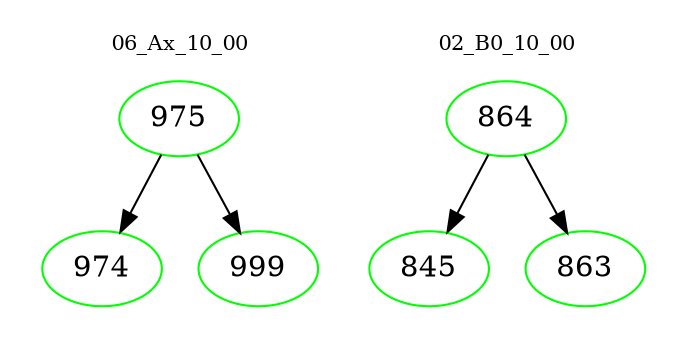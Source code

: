 digraph{
subgraph cluster_0 {
color = white
label = "06_Ax_10_00";
fontsize=10;
T0_975 [label="975", color="green"]
T0_975 -> T0_974 [color="black"]
T0_974 [label="974", color="green"]
T0_975 -> T0_999 [color="black"]
T0_999 [label="999", color="green"]
}
subgraph cluster_1 {
color = white
label = "02_B0_10_00";
fontsize=10;
T1_864 [label="864", color="green"]
T1_864 -> T1_845 [color="black"]
T1_845 [label="845", color="green"]
T1_864 -> T1_863 [color="black"]
T1_863 [label="863", color="green"]
}
}
